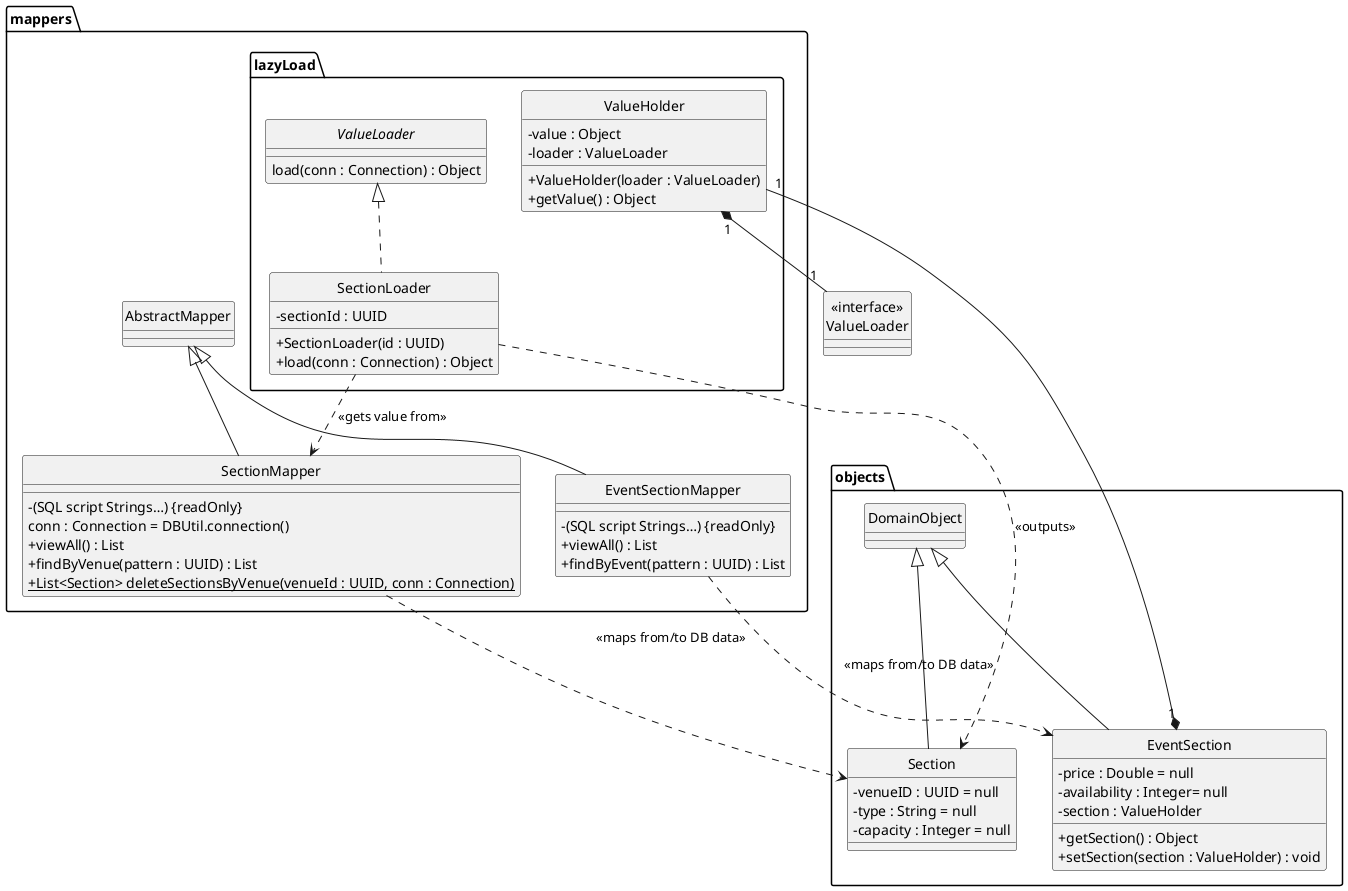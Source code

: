 @startuml
hide circle
allowmixing
skinparam classAttributeIconSize 0

class mappers.lazyLoad.ValueHolder {
  - value : Object
  - loader : ValueLoader
  + ValueHolder(loader : ValueLoader)
  + getValue() : Object
}
interface mappers.lazyLoad.ValueLoader {
  load(conn : Connection) : Object
}

' mappers
class mappers.EventSectionMapper extends mappers.AbstractMapper {
  - (SQL script Strings…) {readOnly}
  + viewAll() : List
  + findByEvent(pattern : UUID) : List
}
class mappers.lazyLoad.SectionLoader implements mappers.lazyLoad.ValueLoader {
  - sectionId : UUID
  + SectionLoader(id : UUID)
  + load(conn : Connection) : Object
}

class mappers.SectionMapper extends mappers.AbstractMapper {
  - (SQL script Strings…) {readOnly}
  conn : Connection = DBUtil.connection()
  + viewAll() : List
  + findByVenue(pattern : UUID) : List
  + {static} List<Section> deleteSectionsByVenue(venueId : UUID, conn : Connection)
}

class objects.EventSection extends objects.DomainObject {
    - price : Double = null
    - availability : Integer= null
    - section : ValueHolder
    + getSection() : Object
    + setSection(section : ValueHolder) : void
}
class objects.Section extends objects.DomainObject {
  - venueID : UUID = null
  - type : String = null
  - capacity : Integer = null
}

objects.EventSection "1"*--"1" mappers.lazyLoad.ValueHolder
mappers.lazyLoad.ValueHolder "1"*--"1" "<<interface>>\nValueLoader"
mappers.lazyLoad.SectionLoader ..> mappers.SectionMapper : <<gets value from>>
mappers.lazyLoad.SectionLoader ..> objects.Section : "<<outputs>>"

mappers.EventSectionMapper ..> objects.EventSection : <<maps from/to DB data>>
mappers.SectionMapper ..> objects.Section : "<<maps from/to DB data>>\n\n\n"

@enduml